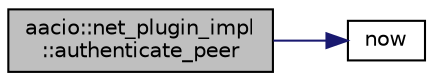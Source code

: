 digraph "aacio::net_plugin_impl::authenticate_peer"
{
  edge [fontname="Helvetica",fontsize="10",labelfontname="Helvetica",labelfontsize="10"];
  node [fontname="Helvetica",fontsize="10",shape=record];
  rankdir="LR";
  Node0 [label="aacio::net_plugin_impl\l::authenticate_peer",height=0.2,width=0.4,color="black", fillcolor="grey75", style="filled", fontcolor="black"];
  Node0 -> Node1 [color="midnightblue",fontsize="10",style="solid",fontname="Helvetica"];
  Node1 [label="now",height=0.2,width=0.4,color="black", fillcolor="white", style="filled",URL="$group__systemcapi.html#ga5eef43c9589d6ef54a0ece1dda5e0ffe",tooltip="Get time of the last accepted block. "];
}
